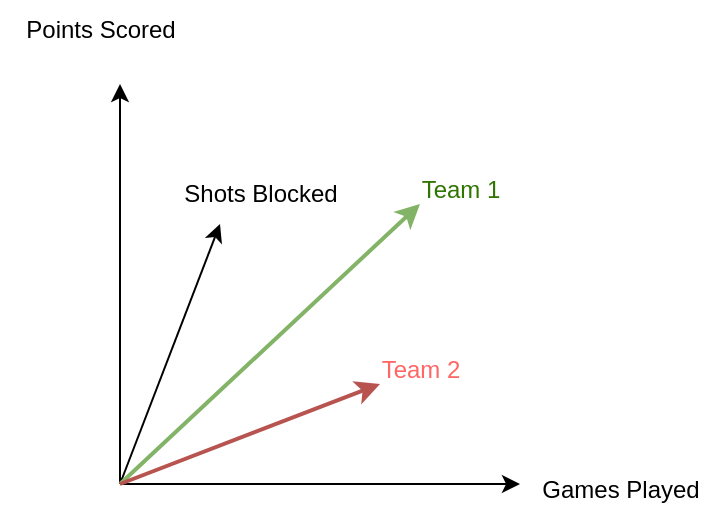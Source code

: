 <mxfile version="24.2.5" type="device">
  <diagram name="Page-1" id="CaPkYYQBBAnLoPF5NA8_">
    <mxGraphModel dx="794" dy="412" grid="1" gridSize="10" guides="1" tooltips="1" connect="1" arrows="1" fold="1" page="1" pageScale="1" pageWidth="827" pageHeight="1169" math="0" shadow="0">
      <root>
        <mxCell id="0" />
        <mxCell id="1" parent="0" />
        <mxCell id="jNkxxtZlmFXm0EcPa8HH-1" value="" style="endArrow=classic;html=1;rounded=0;" edge="1" parent="1">
          <mxGeometry width="50" height="50" relative="1" as="geometry">
            <mxPoint x="200" y="320" as="sourcePoint" />
            <mxPoint x="400" y="320" as="targetPoint" />
          </mxGeometry>
        </mxCell>
        <mxCell id="jNkxxtZlmFXm0EcPa8HH-2" value="" style="endArrow=classic;html=1;rounded=0;" edge="1" parent="1">
          <mxGeometry width="50" height="50" relative="1" as="geometry">
            <mxPoint x="200" y="320" as="sourcePoint" />
            <mxPoint x="200" y="120" as="targetPoint" />
          </mxGeometry>
        </mxCell>
        <mxCell id="jNkxxtZlmFXm0EcPa8HH-3" value="" style="endArrow=classic;html=1;rounded=0;" edge="1" parent="1">
          <mxGeometry width="50" height="50" relative="1" as="geometry">
            <mxPoint x="200" y="320" as="sourcePoint" />
            <mxPoint x="250" y="190" as="targetPoint" />
          </mxGeometry>
        </mxCell>
        <mxCell id="jNkxxtZlmFXm0EcPa8HH-4" value="Games Played" style="text;html=1;align=center;verticalAlign=middle;resizable=0;points=[];autosize=1;strokeColor=none;fillColor=none;" vertex="1" parent="1">
          <mxGeometry x="400" y="308" width="100" height="30" as="geometry" />
        </mxCell>
        <mxCell id="jNkxxtZlmFXm0EcPa8HH-5" value="Points Scored" style="text;html=1;align=center;verticalAlign=middle;resizable=0;points=[];autosize=1;strokeColor=none;fillColor=none;" vertex="1" parent="1">
          <mxGeometry x="140" y="78" width="100" height="30" as="geometry" />
        </mxCell>
        <mxCell id="jNkxxtZlmFXm0EcPa8HH-6" value="Shots Blocked" style="text;html=1;align=center;verticalAlign=middle;resizable=0;points=[];autosize=1;strokeColor=none;fillColor=none;" vertex="1" parent="1">
          <mxGeometry x="220" y="160" width="100" height="30" as="geometry" />
        </mxCell>
        <mxCell id="jNkxxtZlmFXm0EcPa8HH-7" value="" style="endArrow=classic;html=1;rounded=0;fillColor=#d5e8d4;strokeColor=#82b366;strokeWidth=2;" edge="1" parent="1">
          <mxGeometry width="50" height="50" relative="1" as="geometry">
            <mxPoint x="200" y="320" as="sourcePoint" />
            <mxPoint x="350" y="180" as="targetPoint" />
          </mxGeometry>
        </mxCell>
        <mxCell id="jNkxxtZlmFXm0EcPa8HH-8" value="" style="endArrow=classic;html=1;rounded=0;fillColor=#f8cecc;strokeColor=#b85450;strokeWidth=2;" edge="1" parent="1">
          <mxGeometry width="50" height="50" relative="1" as="geometry">
            <mxPoint x="200" y="320" as="sourcePoint" />
            <mxPoint x="330" y="270" as="targetPoint" />
          </mxGeometry>
        </mxCell>
        <mxCell id="jNkxxtZlmFXm0EcPa8HH-9" value="Team 1" style="text;html=1;align=center;verticalAlign=middle;resizable=0;points=[];autosize=1;fontColor=#2f7500;" vertex="1" parent="1">
          <mxGeometry x="340" y="158" width="60" height="30" as="geometry" />
        </mxCell>
        <mxCell id="jNkxxtZlmFXm0EcPa8HH-10" value="Team 2" style="text;html=1;align=center;verticalAlign=middle;resizable=0;points=[];autosize=1;strokeColor=none;fillColor=none;fontColor=#FF6666;" vertex="1" parent="1">
          <mxGeometry x="320" y="248" width="60" height="30" as="geometry" />
        </mxCell>
      </root>
    </mxGraphModel>
  </diagram>
</mxfile>
